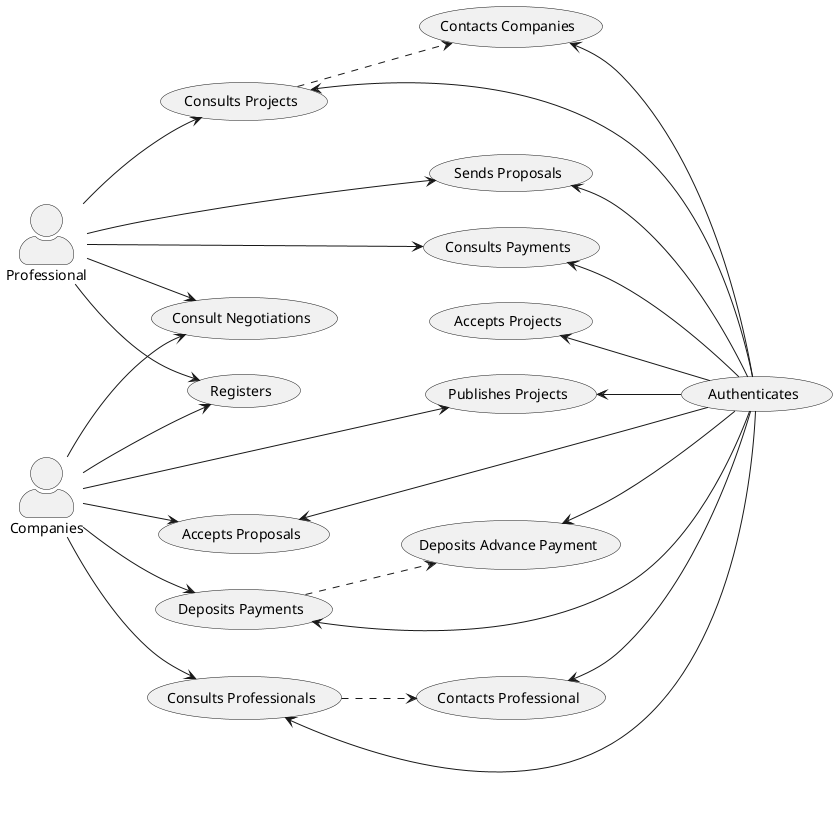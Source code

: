 @startuml
    left to right direction
    skinparam actorStyle awesome

    Actor Professional As Pr
    :Pr: --> (Registers)
    :Pr: --> (Consults Projects)
    (Consults Projects) ..> (Contacts Companies)
    :Pr: --> (Sends Proposals)
    :Pr: --> (Consult Negotiations)
    :Pr: --> (Consults Payments)

    (Consults Projects) <-- (Authenticates)
    (Contacts Companies) <-- (Authenticates)
    (Sends Proposals) <-- (Authenticates)
    (Accepts Projects) <-- (Authenticates)
    (Consults Payments) <-- (Authenticates)

    Actor Companies As Cm
    :Cm: --> (Registers)
    :Cm: --> (Consults Professionals)
    (Consults Professionals) ..> (Contacts Professional)
    :Cm: --> (Publishes Projects)
    :Cm: --> (Consult Negotiations)
    :Cm: --> (Accepts Proposals)
    :Cm: --> (Deposits Payments)
    (Deposits Payments) ..> (Deposits Advance Payment)

    (Consults Professionals) <-- (Authenticates)
    (Contacts Professional) <-- (Authenticates)
    (Publishes Projects) <-- (Authenticates)
    (Accepts Proposals) <-- (Authenticates)
    (Deposits Payments) <-- (Authenticates)
    (Deposits Advance Payment) <-- (Authenticates)

@enduml
